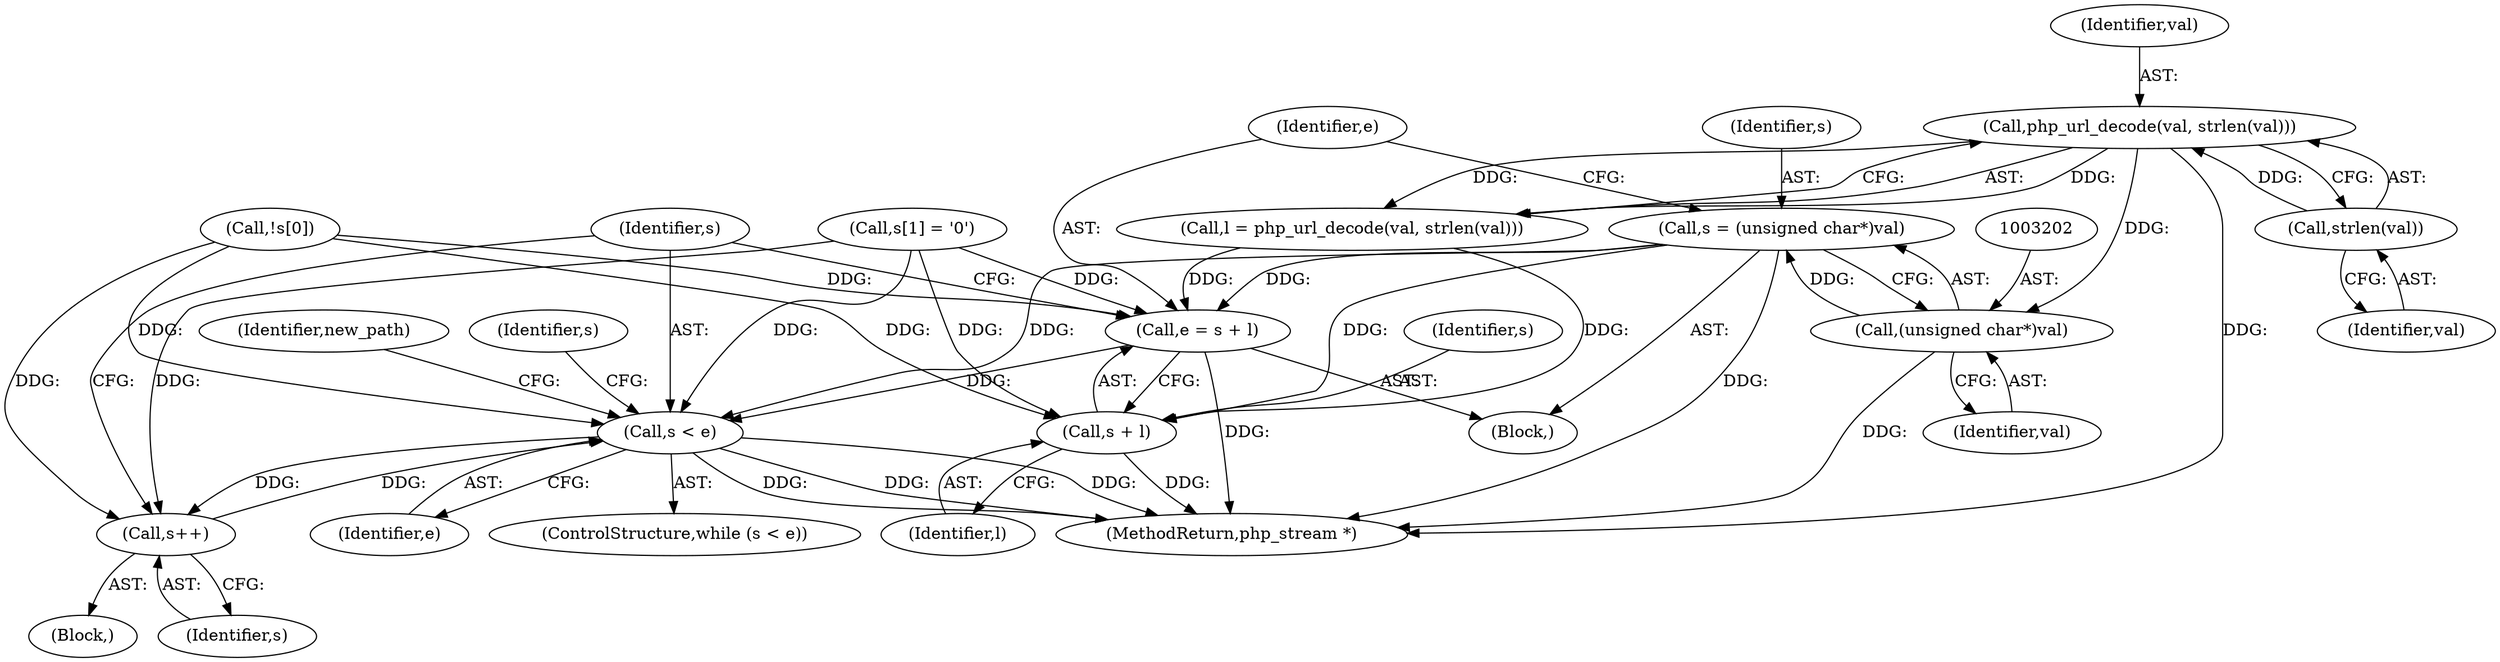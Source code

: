 digraph "0_php-src_523f230c831d7b33353203fa34aee4e92ac12bba@pointer" {
"1003199" [label="(Call,s = (unsigned char*)val)"];
"1003201" [label="(Call,(unsigned char*)val)"];
"1003195" [label="(Call,php_url_decode(val, strlen(val)))"];
"1003197" [label="(Call,strlen(val))"];
"1003204" [label="(Call,e = s + l)"];
"1003210" [label="(Call,s < e)"];
"1003220" [label="(Call,s++)"];
"1003206" [label="(Call,s + l)"];
"1003193" [label="(Call,l = php_url_decode(val, strlen(val)))"];
"1003195" [label="(Call,php_url_decode(val, strlen(val)))"];
"1003196" [label="(Identifier,val)"];
"1003197" [label="(Call,strlen(val))"];
"1003201" [label="(Call,(unsigned char*)val)"];
"1003051" [label="(Call,s[1] = '\0')"];
"1003030" [label="(Call,!s[0])"];
"1003225" [label="(Identifier,new_path)"];
"1003211" [label="(Identifier,s)"];
"1003213" [label="(Block,)"];
"1003210" [label="(Call,s < e)"];
"1003209" [label="(ControlStructure,while (s < e))"];
"1003221" [label="(Identifier,s)"];
"1003206" [label="(Call,s + l)"];
"1003198" [label="(Identifier,val)"];
"1003189" [label="(Block,)"];
"1003205" [label="(Identifier,e)"];
"1003207" [label="(Identifier,s)"];
"1003212" [label="(Identifier,e)"];
"1003203" [label="(Identifier,val)"];
"1003208" [label="(Identifier,l)"];
"1003217" [label="(Identifier,s)"];
"1003220" [label="(Call,s++)"];
"1003241" [label="(MethodReturn,php_stream *)"];
"1003200" [label="(Identifier,s)"];
"1003204" [label="(Call,e = s + l)"];
"1003199" [label="(Call,s = (unsigned char*)val)"];
"1003199" -> "1003189"  [label="AST: "];
"1003199" -> "1003201"  [label="CFG: "];
"1003200" -> "1003199"  [label="AST: "];
"1003201" -> "1003199"  [label="AST: "];
"1003205" -> "1003199"  [label="CFG: "];
"1003199" -> "1003241"  [label="DDG: "];
"1003201" -> "1003199"  [label="DDG: "];
"1003199" -> "1003204"  [label="DDG: "];
"1003199" -> "1003206"  [label="DDG: "];
"1003199" -> "1003210"  [label="DDG: "];
"1003201" -> "1003203"  [label="CFG: "];
"1003202" -> "1003201"  [label="AST: "];
"1003203" -> "1003201"  [label="AST: "];
"1003201" -> "1003241"  [label="DDG: "];
"1003195" -> "1003201"  [label="DDG: "];
"1003195" -> "1003193"  [label="AST: "];
"1003195" -> "1003197"  [label="CFG: "];
"1003196" -> "1003195"  [label="AST: "];
"1003197" -> "1003195"  [label="AST: "];
"1003193" -> "1003195"  [label="CFG: "];
"1003195" -> "1003241"  [label="DDG: "];
"1003195" -> "1003193"  [label="DDG: "];
"1003195" -> "1003193"  [label="DDG: "];
"1003197" -> "1003195"  [label="DDG: "];
"1003197" -> "1003198"  [label="CFG: "];
"1003198" -> "1003197"  [label="AST: "];
"1003204" -> "1003189"  [label="AST: "];
"1003204" -> "1003206"  [label="CFG: "];
"1003205" -> "1003204"  [label="AST: "];
"1003206" -> "1003204"  [label="AST: "];
"1003211" -> "1003204"  [label="CFG: "];
"1003204" -> "1003241"  [label="DDG: "];
"1003051" -> "1003204"  [label="DDG: "];
"1003030" -> "1003204"  [label="DDG: "];
"1003193" -> "1003204"  [label="DDG: "];
"1003204" -> "1003210"  [label="DDG: "];
"1003210" -> "1003209"  [label="AST: "];
"1003210" -> "1003212"  [label="CFG: "];
"1003211" -> "1003210"  [label="AST: "];
"1003212" -> "1003210"  [label="AST: "];
"1003217" -> "1003210"  [label="CFG: "];
"1003225" -> "1003210"  [label="CFG: "];
"1003210" -> "1003241"  [label="DDG: "];
"1003210" -> "1003241"  [label="DDG: "];
"1003210" -> "1003241"  [label="DDG: "];
"1003051" -> "1003210"  [label="DDG: "];
"1003220" -> "1003210"  [label="DDG: "];
"1003030" -> "1003210"  [label="DDG: "];
"1003210" -> "1003220"  [label="DDG: "];
"1003220" -> "1003213"  [label="AST: "];
"1003220" -> "1003221"  [label="CFG: "];
"1003221" -> "1003220"  [label="AST: "];
"1003211" -> "1003220"  [label="CFG: "];
"1003051" -> "1003220"  [label="DDG: "];
"1003030" -> "1003220"  [label="DDG: "];
"1003206" -> "1003208"  [label="CFG: "];
"1003207" -> "1003206"  [label="AST: "];
"1003208" -> "1003206"  [label="AST: "];
"1003206" -> "1003241"  [label="DDG: "];
"1003051" -> "1003206"  [label="DDG: "];
"1003030" -> "1003206"  [label="DDG: "];
"1003193" -> "1003206"  [label="DDG: "];
}
